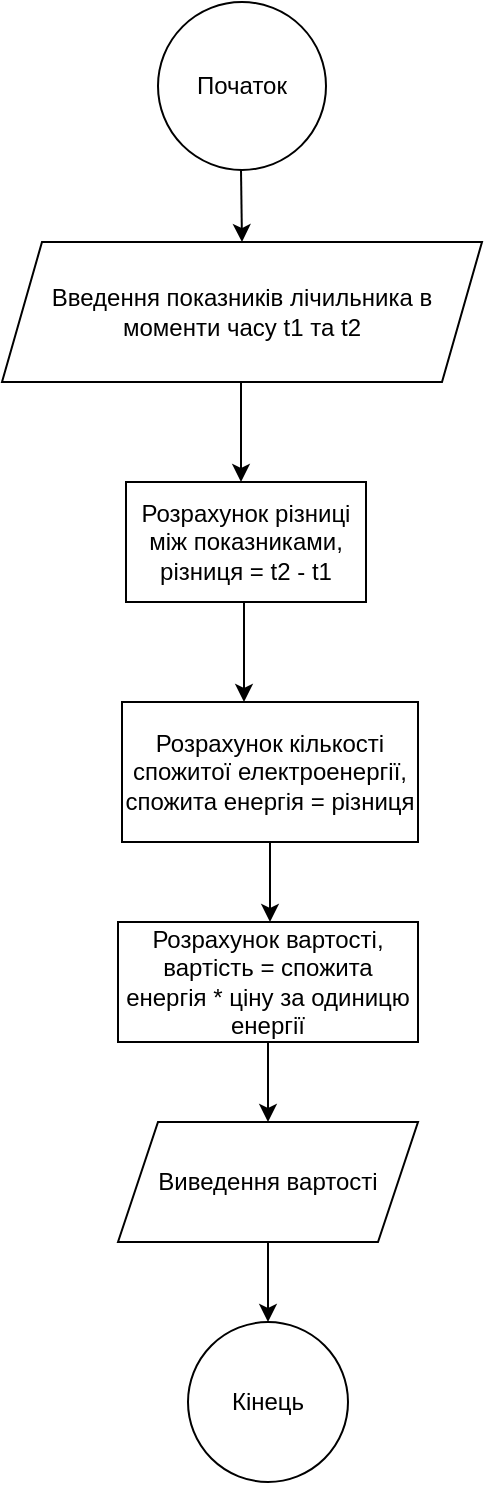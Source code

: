 <mxfile version="22.1.0" type="github">
  <diagram name="Page-1" id="e8k4Dpm2lTozbZvrrGJk">
    <mxGraphModel dx="1393" dy="804" grid="1" gridSize="10" guides="1" tooltips="1" connect="1" arrows="1" fold="1" page="1" pageScale="1" pageWidth="827" pageHeight="1169" math="0" shadow="0">
      <root>
        <mxCell id="0" />
        <mxCell id="1" parent="0" />
        <mxCell id="pcsVT6udnXXOX7vafc1i-1" value="Початок" style="ellipse;whiteSpace=wrap;html=1;aspect=fixed;" vertex="1" parent="1">
          <mxGeometry x="370" y="30" width="84" height="84" as="geometry" />
        </mxCell>
        <mxCell id="pcsVT6udnXXOX7vafc1i-2" value="" style="endArrow=classic;html=1;rounded=0;" edge="1" parent="1">
          <mxGeometry width="50" height="50" relative="1" as="geometry">
            <mxPoint x="411.5" y="114" as="sourcePoint" />
            <mxPoint x="412" y="150" as="targetPoint" />
          </mxGeometry>
        </mxCell>
        <mxCell id="pcsVT6udnXXOX7vafc1i-3" value="Введення показників лічильника в моменти часу t1 та t2" style="shape=parallelogram;perimeter=parallelogramPerimeter;whiteSpace=wrap;html=1;fixedSize=1;" vertex="1" parent="1">
          <mxGeometry x="292" y="150" width="240" height="70" as="geometry" />
        </mxCell>
        <mxCell id="pcsVT6udnXXOX7vafc1i-4" value="" style="endArrow=classic;html=1;rounded=0;" edge="1" parent="1">
          <mxGeometry width="50" height="50" relative="1" as="geometry">
            <mxPoint x="411.5" y="220" as="sourcePoint" />
            <mxPoint x="411.5" y="270" as="targetPoint" />
          </mxGeometry>
        </mxCell>
        <mxCell id="pcsVT6udnXXOX7vafc1i-6" value="Розрахунок різниці між показниками, різниця = t2 - t1" style="rounded=0;whiteSpace=wrap;html=1;" vertex="1" parent="1">
          <mxGeometry x="354" y="270" width="120" height="60" as="geometry" />
        </mxCell>
        <mxCell id="pcsVT6udnXXOX7vafc1i-17" value="" style="edgeStyle=orthogonalEdgeStyle;rounded=0;orthogonalLoop=1;jettySize=auto;html=1;" edge="1" parent="1" source="pcsVT6udnXXOX7vafc1i-11" target="pcsVT6udnXXOX7vafc1i-16">
          <mxGeometry relative="1" as="geometry">
            <Array as="points">
              <mxPoint x="426" y="490" />
              <mxPoint x="426" y="490" />
            </Array>
          </mxGeometry>
        </mxCell>
        <mxCell id="pcsVT6udnXXOX7vafc1i-11" value="Розрахунок кількості спожитої електроенергії, спожита енергія = різниця" style="whiteSpace=wrap;html=1;rounded=0;" vertex="1" parent="1">
          <mxGeometry x="352" y="380" width="148" height="70" as="geometry" />
        </mxCell>
        <mxCell id="pcsVT6udnXXOX7vafc1i-14" value="" style="endArrow=classic;html=1;rounded=0;" edge="1" parent="1">
          <mxGeometry width="50" height="50" relative="1" as="geometry">
            <mxPoint x="413" y="330" as="sourcePoint" />
            <mxPoint x="413" y="380" as="targetPoint" />
          </mxGeometry>
        </mxCell>
        <mxCell id="pcsVT6udnXXOX7vafc1i-19" value="" style="edgeStyle=orthogonalEdgeStyle;rounded=0;orthogonalLoop=1;jettySize=auto;html=1;" edge="1" parent="1" source="pcsVT6udnXXOX7vafc1i-16" target="pcsVT6udnXXOX7vafc1i-18">
          <mxGeometry relative="1" as="geometry" />
        </mxCell>
        <mxCell id="pcsVT6udnXXOX7vafc1i-16" value="Розрахунок вартості, вартість = спожита енергія * ціну за одиницю енергії" style="whiteSpace=wrap;html=1;rounded=0;" vertex="1" parent="1">
          <mxGeometry x="350" y="490" width="150" height="60" as="geometry" />
        </mxCell>
        <mxCell id="pcsVT6udnXXOX7vafc1i-21" value="" style="edgeStyle=orthogonalEdgeStyle;rounded=0;orthogonalLoop=1;jettySize=auto;html=1;" edge="1" parent="1" source="pcsVT6udnXXOX7vafc1i-18" target="pcsVT6udnXXOX7vafc1i-20">
          <mxGeometry relative="1" as="geometry" />
        </mxCell>
        <mxCell id="pcsVT6udnXXOX7vafc1i-18" value="Виведення вартості " style="shape=parallelogram;perimeter=parallelogramPerimeter;whiteSpace=wrap;html=1;fixedSize=1;rounded=0;" vertex="1" parent="1">
          <mxGeometry x="350" y="590" width="150" height="60" as="geometry" />
        </mxCell>
        <mxCell id="pcsVT6udnXXOX7vafc1i-20" value="Кінець" style="ellipse;whiteSpace=wrap;html=1;rounded=0;" vertex="1" parent="1">
          <mxGeometry x="385" y="690" width="80" height="80" as="geometry" />
        </mxCell>
      </root>
    </mxGraphModel>
  </diagram>
</mxfile>

